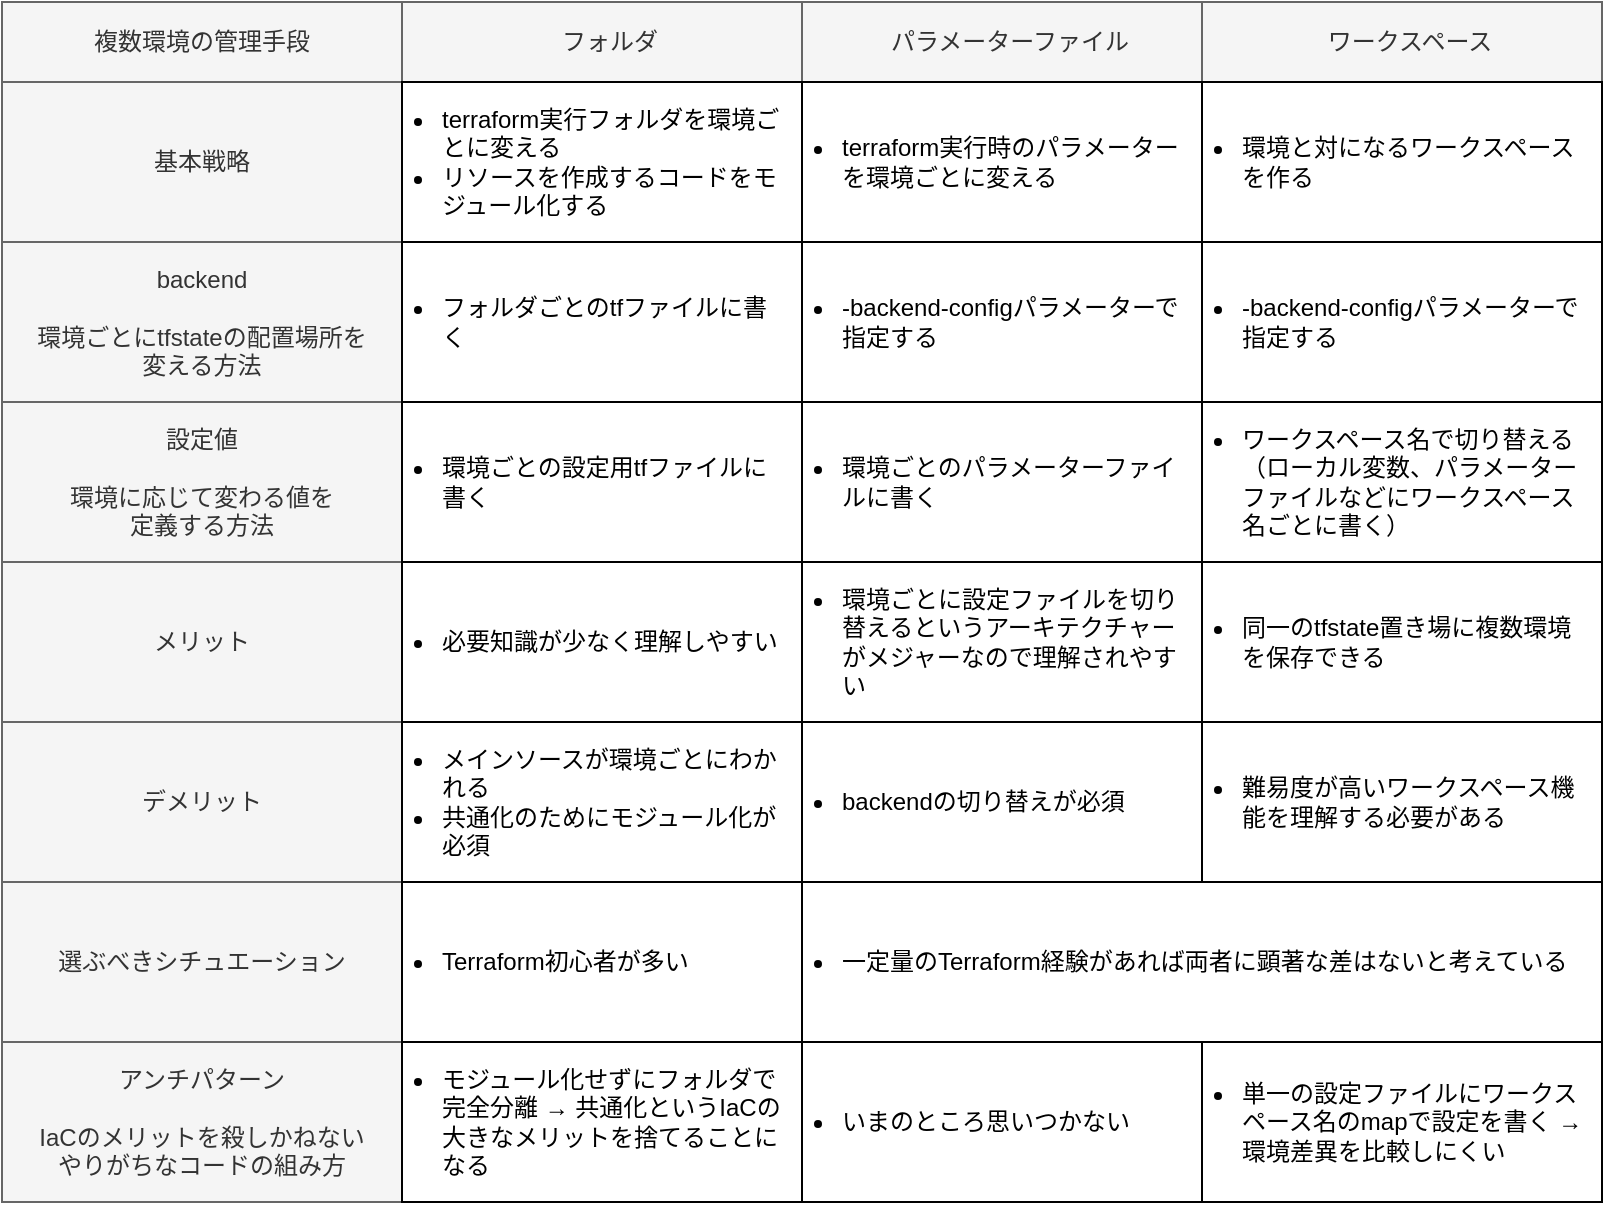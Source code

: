 <mxfile version="17.4.2" type="device"><diagram id="EklehoXCLJWDCaxEhmjG" name="ページ1"><mxGraphModel dx="918" dy="854" grid="1" gridSize="10" guides="1" tooltips="1" connect="1" arrows="1" fold="1" page="1" pageScale="1" pageWidth="800" pageHeight="600" math="0" shadow="0"><root><mxCell id="0"/><mxCell id="1" parent="0"/><mxCell id="FaGG57F0PfoVtit8Uv8q-1" value="複数環境の管理手段" style="rounded=0;whiteSpace=wrap;html=1;fillColor=#f5f5f5;strokeColor=#666666;fontColor=#333333;" vertex="1" parent="1"><mxGeometry width="200" height="40" as="geometry"/></mxCell><mxCell id="FaGG57F0PfoVtit8Uv8q-2" value="フォルダ" style="rounded=0;whiteSpace=wrap;html=1;align=center;spacingLeft=8;fillColor=#f5f5f5;fontColor=#333333;strokeColor=#666666;" vertex="1" parent="1"><mxGeometry x="200" width="200" height="40" as="geometry"/></mxCell><mxCell id="FaGG57F0PfoVtit8Uv8q-3" value="パラメーターファイル" style="rounded=0;whiteSpace=wrap;html=1;align=center;spacingLeft=8;fillColor=#f5f5f5;fontColor=#333333;strokeColor=#666666;" vertex="1" parent="1"><mxGeometry x="400" width="200" height="40" as="geometry"/></mxCell><mxCell id="FaGG57F0PfoVtit8Uv8q-4" value="ワークスペース" style="rounded=0;whiteSpace=wrap;html=1;align=center;spacingLeft=8;fillColor=#f5f5f5;fontColor=#333333;strokeColor=#666666;" vertex="1" parent="1"><mxGeometry x="600" width="200" height="40" as="geometry"/></mxCell><mxCell id="FaGG57F0PfoVtit8Uv8q-5" value="backend&lt;br&gt;&lt;br&gt;環境ごとにtfstateの配置場所を&lt;br&gt;変える方法" style="rounded=0;whiteSpace=wrap;html=1;fillColor=#f5f5f5;strokeColor=#666666;fontColor=#333333;" vertex="1" parent="1"><mxGeometry y="120" width="200" height="80" as="geometry"/></mxCell><mxCell id="FaGG57F0PfoVtit8Uv8q-6" value="&lt;ul&gt;&lt;li&gt;フォルダごとのtfファイルに書く&lt;/li&gt;&lt;/ul&gt;" style="rounded=0;whiteSpace=wrap;html=1;align=left;spacingLeft=-20;spacing=0;spacingRight=8;" vertex="1" parent="1"><mxGeometry x="200" y="120" width="200" height="80" as="geometry"/></mxCell><mxCell id="FaGG57F0PfoVtit8Uv8q-7" value="&lt;ul&gt;&lt;li&gt;-backend-configパラメーターで指定する&lt;/li&gt;&lt;/ul&gt;" style="rounded=0;whiteSpace=wrap;html=1;align=left;spacingLeft=-20;spacing=0;spacingRight=8;" vertex="1" parent="1"><mxGeometry x="400" y="120" width="200" height="80" as="geometry"/></mxCell><mxCell id="FaGG57F0PfoVtit8Uv8q-8" value="&lt;ul&gt;&lt;li&gt;-backend-configパラメーターで指定する&lt;/li&gt;&lt;/ul&gt;" style="rounded=0;whiteSpace=wrap;html=1;align=left;spacingLeft=-20;spacing=0;spacingRight=8;" vertex="1" parent="1"><mxGeometry x="600" y="120" width="200" height="80" as="geometry"/></mxCell><mxCell id="FaGG57F0PfoVtit8Uv8q-11" value="基本戦略" style="rounded=0;whiteSpace=wrap;html=1;fillColor=#f5f5f5;strokeColor=#666666;fontColor=#333333;" vertex="1" parent="1"><mxGeometry y="40" width="200" height="80" as="geometry"/></mxCell><mxCell id="FaGG57F0PfoVtit8Uv8q-12" value="&lt;ul&gt;&lt;li&gt;terraform実行フォルダを環境ごとに変える&lt;/li&gt;&lt;li&gt;リソースを作成するコードをモジュール化する&lt;/li&gt;&lt;/ul&gt;" style="rounded=0;whiteSpace=wrap;html=1;align=left;spacingLeft=-20;spacing=0;spacingRight=8;" vertex="1" parent="1"><mxGeometry x="200" y="40" width="200" height="80" as="geometry"/></mxCell><mxCell id="FaGG57F0PfoVtit8Uv8q-13" value="設定値&lt;br&gt;&lt;br&gt;環境に応じて変わる値を&lt;br&gt;定義する方法" style="rounded=0;whiteSpace=wrap;html=1;fillColor=#f5f5f5;strokeColor=#666666;fontColor=#333333;" vertex="1" parent="1"><mxGeometry y="200" width="200" height="80" as="geometry"/></mxCell><mxCell id="FaGG57F0PfoVtit8Uv8q-14" value="&lt;ul&gt;&lt;li&gt;terraform実行時のパラメーターを環境ごとに変える&lt;/li&gt;&lt;/ul&gt;" style="rounded=0;whiteSpace=wrap;html=1;align=left;spacingLeft=-20;spacing=0;spacingRight=8;" vertex="1" parent="1"><mxGeometry x="400" y="40" width="200" height="80" as="geometry"/></mxCell><mxCell id="FaGG57F0PfoVtit8Uv8q-15" value="&lt;ul&gt;&lt;li&gt;環境と対になるワークスペースを作る&lt;/li&gt;&lt;/ul&gt;" style="rounded=0;whiteSpace=wrap;html=1;align=left;spacingLeft=-20;spacing=0;spacingRight=8;" vertex="1" parent="1"><mxGeometry x="600" y="40" width="200" height="80" as="geometry"/></mxCell><mxCell id="FaGG57F0PfoVtit8Uv8q-16" value="&lt;ul&gt;&lt;li&gt;環境ごとのパラメーターファイルに書く&lt;/li&gt;&lt;/ul&gt;" style="rounded=0;align=left;spacingLeft=-20;html=1;whiteSpace=wrap;spacing=0;spacingRight=8;" vertex="1" parent="1"><mxGeometry x="400" y="200" width="200" height="80" as="geometry"/></mxCell><mxCell id="FaGG57F0PfoVtit8Uv8q-17" value="&lt;ul&gt;&lt;li&gt;環境ごとの設定用tfファイルに書く&lt;/li&gt;&lt;/ul&gt;" style="rounded=0;align=left;spacingLeft=-20;html=1;whiteSpace=wrap;spacing=0;spacingRight=8;" vertex="1" parent="1"><mxGeometry x="200" y="200" width="200" height="80" as="geometry"/></mxCell><mxCell id="FaGG57F0PfoVtit8Uv8q-18" value="メリット" style="rounded=0;whiteSpace=wrap;html=1;fillColor=#f5f5f5;strokeColor=#666666;fontColor=#333333;" vertex="1" parent="1"><mxGeometry y="280" width="200" height="80" as="geometry"/></mxCell><mxCell id="FaGG57F0PfoVtit8Uv8q-19" value="&lt;ul&gt;&lt;li&gt;同一のtfstate置き場に複数環境を保存できる&lt;/li&gt;&lt;/ul&gt;" style="rounded=0;whiteSpace=wrap;html=1;align=left;spacingLeft=-20;spacing=0;spacingRight=8;" vertex="1" parent="1"><mxGeometry x="600" y="280" width="200" height="80" as="geometry"/></mxCell><mxCell id="FaGG57F0PfoVtit8Uv8q-20" value="デメリット" style="rounded=0;whiteSpace=wrap;html=1;fillColor=#f5f5f5;strokeColor=#666666;fontColor=#333333;" vertex="1" parent="1"><mxGeometry y="360" width="200" height="80" as="geometry"/></mxCell><mxCell id="FaGG57F0PfoVtit8Uv8q-21" value="&lt;ul&gt;&lt;li&gt;難易度が高いワークスペース機能を理解する必要がある&lt;/li&gt;&lt;/ul&gt;" style="rounded=0;whiteSpace=wrap;html=1;align=left;spacingLeft=-20;spacing=0;spacingRight=8;" vertex="1" parent="1"><mxGeometry x="600" y="360" width="200" height="80" as="geometry"/></mxCell><mxCell id="FaGG57F0PfoVtit8Uv8q-22" value="&lt;ul&gt;&lt;li&gt;必要知識が少なく理解しやすい&lt;/li&gt;&lt;/ul&gt;" style="rounded=0;whiteSpace=wrap;html=1;align=left;spacingLeft=-20;spacing=0;spacingRight=8;" vertex="1" parent="1"><mxGeometry x="200" y="280" width="200" height="80" as="geometry"/></mxCell><mxCell id="FaGG57F0PfoVtit8Uv8q-23" value="&lt;ul&gt;&lt;li&gt;メインソースが環境ごとにわかれる&lt;/li&gt;&lt;li&gt;共通化のためにモジュール化が必須&lt;/li&gt;&lt;/ul&gt;" style="rounded=0;whiteSpace=wrap;html=1;align=left;spacingLeft=-20;spacing=0;spacingRight=8;" vertex="1" parent="1"><mxGeometry x="200" y="360" width="200" height="80" as="geometry"/></mxCell><mxCell id="FaGG57F0PfoVtit8Uv8q-24" value="選ぶべきシチュエーション" style="rounded=0;whiteSpace=wrap;html=1;fillColor=#f5f5f5;strokeColor=#666666;fontColor=#333333;" vertex="1" parent="1"><mxGeometry y="440" width="200" height="80" as="geometry"/></mxCell><mxCell id="FaGG57F0PfoVtit8Uv8q-25" value="&lt;ul&gt;&lt;li&gt;Terraform初心者が多い&lt;/li&gt;&lt;/ul&gt;" style="rounded=0;whiteSpace=wrap;html=1;align=left;spacingLeft=-20;spacing=0;spacingRight=8;" vertex="1" parent="1"><mxGeometry x="200" y="440" width="200" height="80" as="geometry"/></mxCell><mxCell id="FaGG57F0PfoVtit8Uv8q-28" value="&lt;ul&gt;&lt;li&gt;ワークスペース名で切り替える（ローカル変数、パラメーターファイルなどにワークスペース名ごとに書く）&lt;/li&gt;&lt;/ul&gt;" style="rounded=0;align=left;spacingLeft=-20;html=1;whiteSpace=wrap;spacing=0;spacingRight=8;" vertex="1" parent="1"><mxGeometry x="600" y="200" width="200" height="80" as="geometry"/></mxCell><mxCell id="FaGG57F0PfoVtit8Uv8q-29" value="&lt;ul&gt;&lt;li&gt;いまのところ思いつかない&lt;/li&gt;&lt;/ul&gt;" style="rounded=0;whiteSpace=wrap;html=1;align=left;spacingLeft=-20;spacing=0;spacingRight=8;" vertex="1" parent="1"><mxGeometry x="400" y="520" width="200" height="80" as="geometry"/></mxCell><mxCell id="FaGG57F0PfoVtit8Uv8q-30" value="&lt;ul&gt;&lt;li&gt;backendの切り替えが必須&lt;/li&gt;&lt;/ul&gt;" style="rounded=0;whiteSpace=wrap;html=1;align=left;spacingLeft=-20;spacing=0;spacingRight=8;" vertex="1" parent="1"><mxGeometry x="400" y="360" width="200" height="80" as="geometry"/></mxCell><mxCell id="FaGG57F0PfoVtit8Uv8q-31" value="&lt;ul&gt;&lt;li&gt;環境ごとに設定ファイルを切り替えるというアーキテクチャーがメジャーなので理解されやすい&lt;/li&gt;&lt;/ul&gt;" style="rounded=0;whiteSpace=wrap;html=1;align=left;spacingLeft=-20;spacing=0;spacingRight=8;" vertex="1" parent="1"><mxGeometry x="400" y="280" width="200" height="80" as="geometry"/></mxCell><mxCell id="FaGG57F0PfoVtit8Uv8q-32" value="&lt;ul&gt;&lt;li&gt;一定量のTerraform経験があれば両者に顕著な差はないと考えている&lt;/li&gt;&lt;/ul&gt;" style="rounded=0;whiteSpace=wrap;html=1;align=left;spacingLeft=-20;spacing=0;spacingRight=8;" vertex="1" parent="1"><mxGeometry x="400" y="440" width="400" height="80" as="geometry"/></mxCell><mxCell id="FaGG57F0PfoVtit8Uv8q-33" value="アンチパターン&lt;br&gt;&lt;br&gt;IaCのメリットを殺しかねない&lt;br&gt;やりがちなコードの組み方" style="rounded=0;whiteSpace=wrap;html=1;fillColor=#f5f5f5;strokeColor=#666666;fontColor=#333333;" vertex="1" parent="1"><mxGeometry y="520" width="200" height="80" as="geometry"/></mxCell><mxCell id="FaGG57F0PfoVtit8Uv8q-34" value="&lt;ul&gt;&lt;li&gt;モジュール化せずにフォルダで完全分離 → 共通化というIaCの大きなメリットを捨てることになる&lt;/li&gt;&lt;/ul&gt;" style="rounded=0;whiteSpace=wrap;html=1;align=left;spacingLeft=-20;spacing=0;spacingRight=8;" vertex="1" parent="1"><mxGeometry x="200" y="520" width="200" height="80" as="geometry"/></mxCell><mxCell id="FaGG57F0PfoVtit8Uv8q-35" value="&lt;ul&gt;&lt;li&gt;単一の設定ファイルにワークスペース名のmapで設定を書く → 環境差異を比較しにくい&lt;/li&gt;&lt;/ul&gt;" style="rounded=0;whiteSpace=wrap;html=1;align=left;spacingLeft=-20;spacing=0;spacingRight=8;" vertex="1" parent="1"><mxGeometry x="600" y="520" width="200" height="80" as="geometry"/></mxCell></root></mxGraphModel></diagram></mxfile>
